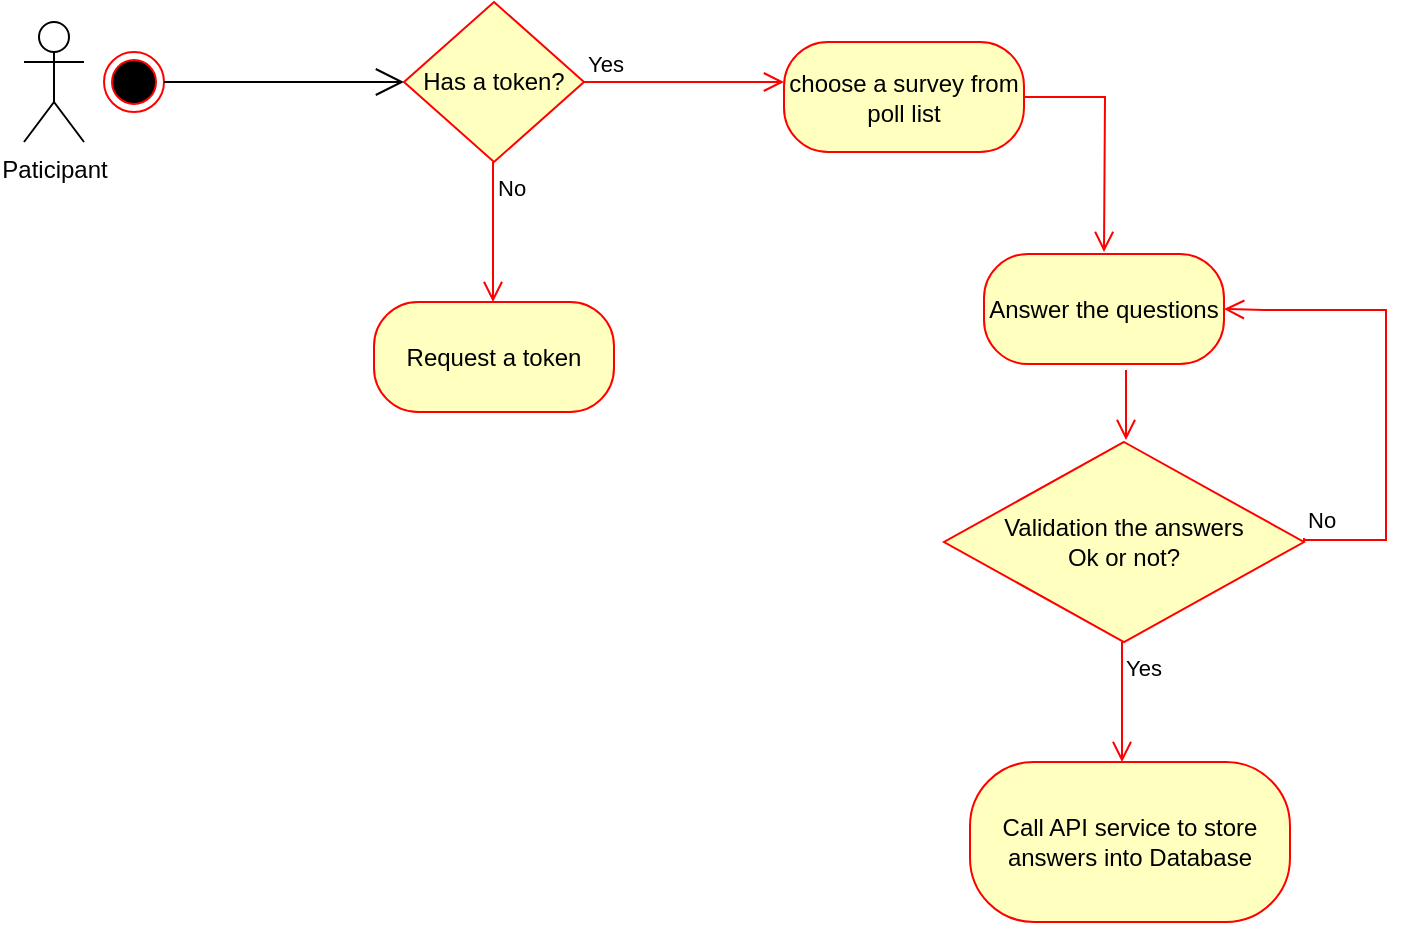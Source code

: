 <mxfile version="21.6.2" type="device">
  <diagram name="Page-1" id="HbUFPzHRWxl-eESFbfk5">
    <mxGraphModel dx="1034" dy="508" grid="1" gridSize="10" guides="1" tooltips="1" connect="1" arrows="1" fold="1" page="1" pageScale="1" pageWidth="850" pageHeight="1100" math="0" shadow="0">
      <root>
        <mxCell id="0" />
        <mxCell id="1" parent="0" />
        <mxCell id="l2GxKSGlaRxRyGF30L9L-31" value="" style="ellipse;html=1;shape=endState;fillColor=#000000;strokeColor=#ff0000;" parent="1" vertex="1">
          <mxGeometry x="70" y="65" width="30" height="30" as="geometry" />
        </mxCell>
        <mxCell id="l2GxKSGlaRxRyGF30L9L-33" value="" style="endArrow=open;endFill=1;endSize=12;html=1;rounded=0;exitX=1;exitY=0.5;exitDx=0;exitDy=0;entryX=0;entryY=0.5;entryDx=0;entryDy=0;" parent="1" source="l2GxKSGlaRxRyGF30L9L-31" edge="1">
          <mxGeometry width="160" relative="1" as="geometry">
            <mxPoint x="92" y="90" as="sourcePoint" />
            <mxPoint x="220" y="80" as="targetPoint" />
          </mxGeometry>
        </mxCell>
        <mxCell id="l2GxKSGlaRxRyGF30L9L-34" value="Paticipant" style="shape=umlActor;verticalLabelPosition=bottom;verticalAlign=top;html=1;" parent="1" vertex="1">
          <mxGeometry x="30" y="50" width="30" height="60" as="geometry" />
        </mxCell>
        <mxCell id="l2GxKSGlaRxRyGF30L9L-37" value="choose a survey from poll list" style="rounded=1;whiteSpace=wrap;html=1;arcSize=40;fontColor=#000000;fillColor=#ffffc0;strokeColor=#ff0000;" parent="1" vertex="1">
          <mxGeometry x="410" y="60" width="120" height="55" as="geometry" />
        </mxCell>
        <mxCell id="l2GxKSGlaRxRyGF30L9L-38" value="" style="edgeStyle=orthogonalEdgeStyle;html=1;verticalAlign=bottom;endArrow=open;endSize=8;strokeColor=#ff0000;rounded=0;" parent="1" source="l2GxKSGlaRxRyGF30L9L-37" edge="1">
          <mxGeometry relative="1" as="geometry">
            <mxPoint x="570" y="165" as="targetPoint" />
          </mxGeometry>
        </mxCell>
        <mxCell id="l2GxKSGlaRxRyGF30L9L-39" value="Has a token?" style="rhombus;whiteSpace=wrap;html=1;fontColor=#000000;fillColor=#ffffc0;strokeColor=#ff0000;" parent="1" vertex="1">
          <mxGeometry x="220" y="40" width="90" height="80" as="geometry" />
        </mxCell>
        <mxCell id="l2GxKSGlaRxRyGF30L9L-43" value="Yes" style="edgeStyle=orthogonalEdgeStyle;html=1;align=left;verticalAlign=bottom;endArrow=open;endSize=8;strokeColor=#ff0000;rounded=0;" parent="1" edge="1">
          <mxGeometry x="-1" relative="1" as="geometry">
            <mxPoint x="410" y="80" as="targetPoint" />
            <mxPoint x="310" y="80" as="sourcePoint" />
          </mxGeometry>
        </mxCell>
        <mxCell id="l2GxKSGlaRxRyGF30L9L-44" value="No" style="edgeStyle=orthogonalEdgeStyle;html=1;align=left;verticalAlign=top;endArrow=open;endSize=8;strokeColor=#ff0000;rounded=0;" parent="1" edge="1">
          <mxGeometry x="-1" relative="1" as="geometry">
            <mxPoint x="265" y="190" as="targetPoint" />
            <mxPoint x="264.5" y="120" as="sourcePoint" />
            <Array as="points">
              <mxPoint x="265" y="190" />
              <mxPoint x="265" y="190" />
            </Array>
            <mxPoint as="offset" />
          </mxGeometry>
        </mxCell>
        <mxCell id="l2GxKSGlaRxRyGF30L9L-47" value="Request a token" style="rounded=1;whiteSpace=wrap;html=1;arcSize=40;fontColor=#000000;fillColor=#ffffc0;strokeColor=#ff0000;" parent="1" vertex="1">
          <mxGeometry x="205" y="190" width="120" height="55" as="geometry" />
        </mxCell>
        <mxCell id="l2GxKSGlaRxRyGF30L9L-48" value="Answer the questions" style="rounded=1;whiteSpace=wrap;html=1;arcSize=40;fontColor=#000000;fillColor=#ffffc0;strokeColor=#ff0000;" parent="1" vertex="1">
          <mxGeometry x="510" y="166" width="120" height="55" as="geometry" />
        </mxCell>
        <mxCell id="l2GxKSGlaRxRyGF30L9L-51" value="Validation the answers&lt;br&gt;Ok or not?" style="rhombus;whiteSpace=wrap;html=1;fontColor=#000000;fillColor=#ffffc0;strokeColor=#ff0000;" parent="1" vertex="1">
          <mxGeometry x="490" y="260" width="180" height="100" as="geometry" />
        </mxCell>
        <mxCell id="l2GxKSGlaRxRyGF30L9L-55" value="No" style="edgeStyle=orthogonalEdgeStyle;html=1;align=left;verticalAlign=bottom;endArrow=open;endSize=8;strokeColor=#ff0000;rounded=0;entryX=1;entryY=0.5;entryDx=0;entryDy=0;" parent="1" target="l2GxKSGlaRxRyGF30L9L-48" edge="1">
          <mxGeometry x="-1" relative="1" as="geometry">
            <mxPoint x="650" y="181.5" as="targetPoint" />
            <mxPoint x="670" y="308" as="sourcePoint" />
            <Array as="points">
              <mxPoint x="670" y="309" />
              <mxPoint x="711" y="309" />
              <mxPoint x="711" y="194" />
              <mxPoint x="650" y="194" />
            </Array>
          </mxGeometry>
        </mxCell>
        <mxCell id="l2GxKSGlaRxRyGF30L9L-56" value="Yes&lt;br&gt;" style="edgeStyle=orthogonalEdgeStyle;html=1;align=left;verticalAlign=top;endArrow=open;endSize=8;strokeColor=#ff0000;rounded=0;" parent="1" edge="1">
          <mxGeometry x="-1" relative="1" as="geometry">
            <mxPoint x="579" y="420" as="targetPoint" />
            <mxPoint x="579" y="360" as="sourcePoint" />
          </mxGeometry>
        </mxCell>
        <mxCell id="l2GxKSGlaRxRyGF30L9L-57" value="Call API service to store answers into Database" style="rounded=1;whiteSpace=wrap;html=1;arcSize=40;fontColor=#000000;fillColor=#ffffc0;strokeColor=#ff0000;" parent="1" vertex="1">
          <mxGeometry x="503" y="420" width="160" height="80" as="geometry" />
        </mxCell>
        <mxCell id="l2GxKSGlaRxRyGF30L9L-59" value="" style="edgeStyle=orthogonalEdgeStyle;html=1;align=left;verticalAlign=top;endArrow=open;endSize=8;strokeColor=#ff0000;rounded=0;" parent="1" edge="1">
          <mxGeometry x="-1" relative="1" as="geometry">
            <mxPoint x="580.5" y="259" as="targetPoint" />
            <mxPoint x="581" y="224" as="sourcePoint" />
            <Array as="points">
              <mxPoint x="580.5" y="259" />
              <mxPoint x="580.5" y="259" />
            </Array>
            <mxPoint as="offset" />
          </mxGeometry>
        </mxCell>
      </root>
    </mxGraphModel>
  </diagram>
</mxfile>
